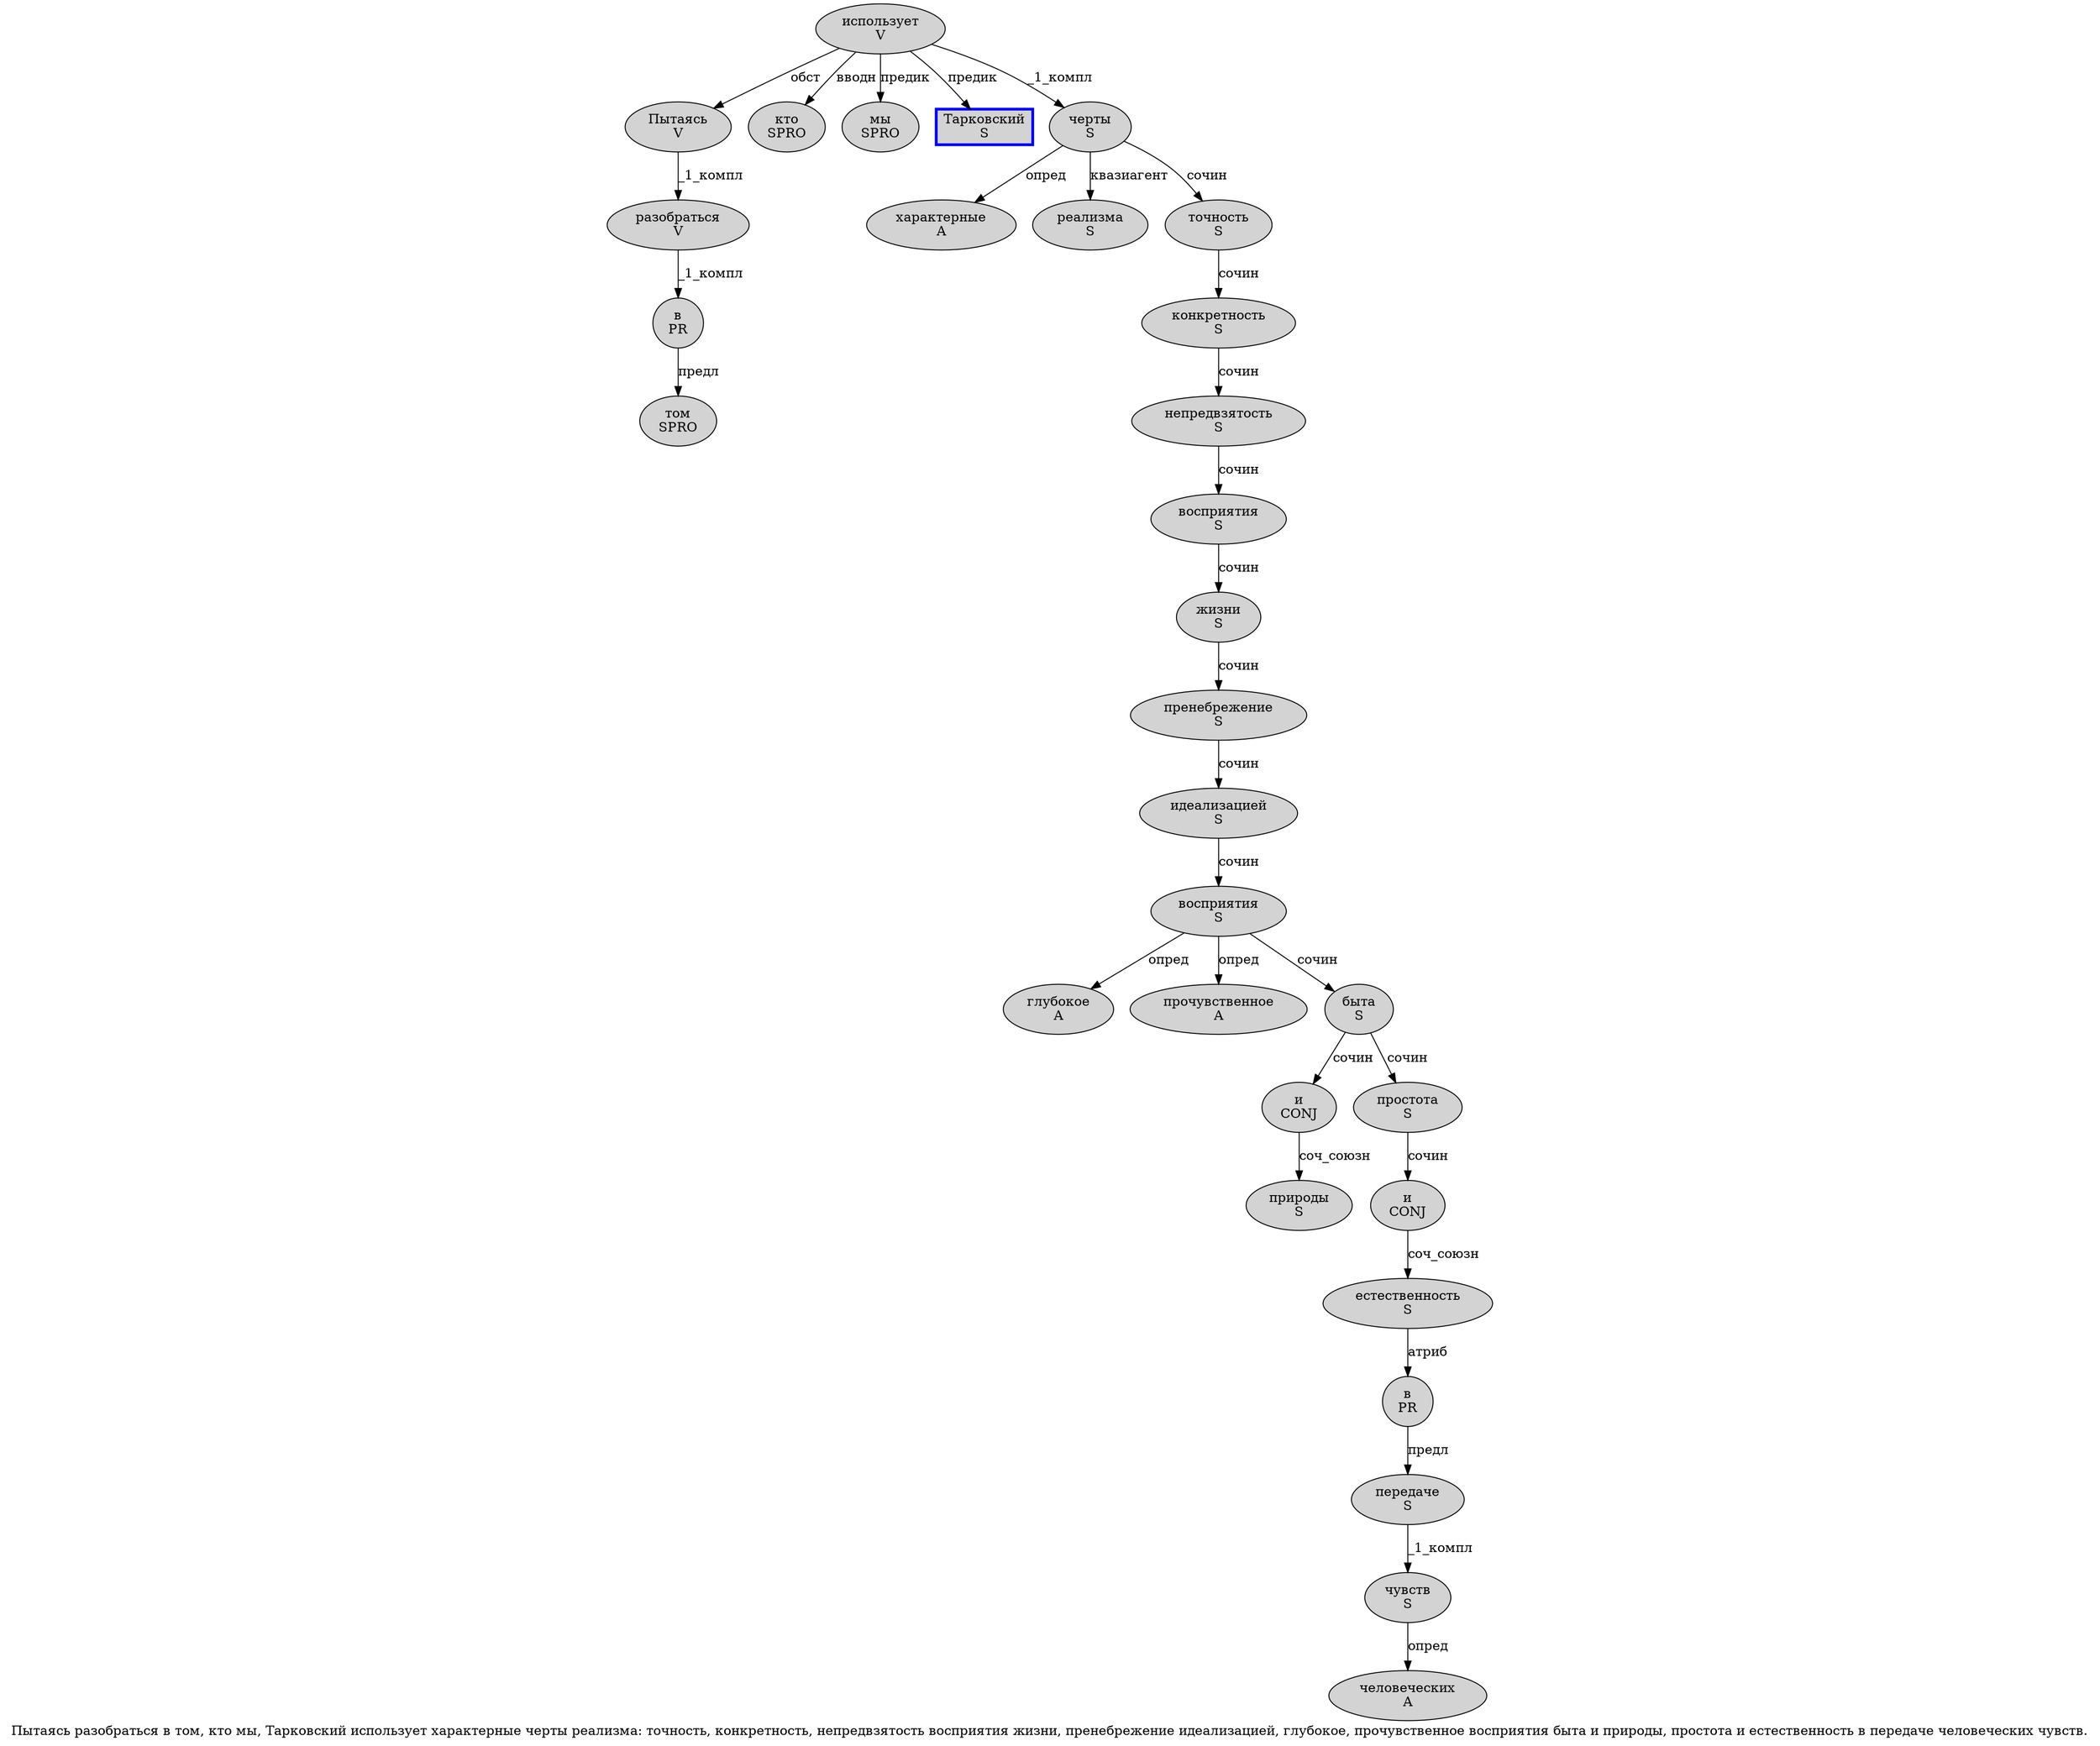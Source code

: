 digraph SENTENCE_2086 {
	graph [label="Пытаясь разобраться в том, кто мы, Тарковский использует характерные черты реализма: точность, конкретность, непредвзятость восприятия жизни, пренебрежение идеализацией, глубокое, прочувственное восприятия быта и природы, простота и естественность в передаче человеческих чувств."]
	node [style=filled]
		0 [label="Пытаясь
V" color="" fillcolor=lightgray penwidth=1 shape=ellipse]
		1 [label="разобраться
V" color="" fillcolor=lightgray penwidth=1 shape=ellipse]
		2 [label="в
PR" color="" fillcolor=lightgray penwidth=1 shape=ellipse]
		3 [label="том
SPRO" color="" fillcolor=lightgray penwidth=1 shape=ellipse]
		5 [label="кто
SPRO" color="" fillcolor=lightgray penwidth=1 shape=ellipse]
		6 [label="мы
SPRO" color="" fillcolor=lightgray penwidth=1 shape=ellipse]
		8 [label="Тарковский
S" color=blue fillcolor=lightgray penwidth=3 shape=box]
		9 [label="использует
V" color="" fillcolor=lightgray penwidth=1 shape=ellipse]
		10 [label="характерные
A" color="" fillcolor=lightgray penwidth=1 shape=ellipse]
		11 [label="черты
S" color="" fillcolor=lightgray penwidth=1 shape=ellipse]
		12 [label="реализма
S" color="" fillcolor=lightgray penwidth=1 shape=ellipse]
		14 [label="точность
S" color="" fillcolor=lightgray penwidth=1 shape=ellipse]
		16 [label="конкретность
S" color="" fillcolor=lightgray penwidth=1 shape=ellipse]
		18 [label="непредвзятость
S" color="" fillcolor=lightgray penwidth=1 shape=ellipse]
		19 [label="восприятия
S" color="" fillcolor=lightgray penwidth=1 shape=ellipse]
		20 [label="жизни
S" color="" fillcolor=lightgray penwidth=1 shape=ellipse]
		22 [label="пренебрежение
S" color="" fillcolor=lightgray penwidth=1 shape=ellipse]
		23 [label="идеализацией
S" color="" fillcolor=lightgray penwidth=1 shape=ellipse]
		25 [label="глубокое
A" color="" fillcolor=lightgray penwidth=1 shape=ellipse]
		27 [label="прочувственное
A" color="" fillcolor=lightgray penwidth=1 shape=ellipse]
		28 [label="восприятия
S" color="" fillcolor=lightgray penwidth=1 shape=ellipse]
		29 [label="быта
S" color="" fillcolor=lightgray penwidth=1 shape=ellipse]
		30 [label="и
CONJ" color="" fillcolor=lightgray penwidth=1 shape=ellipse]
		31 [label="природы
S" color="" fillcolor=lightgray penwidth=1 shape=ellipse]
		33 [label="простота
S" color="" fillcolor=lightgray penwidth=1 shape=ellipse]
		34 [label="и
CONJ" color="" fillcolor=lightgray penwidth=1 shape=ellipse]
		35 [label="естественность
S" color="" fillcolor=lightgray penwidth=1 shape=ellipse]
		36 [label="в
PR" color="" fillcolor=lightgray penwidth=1 shape=ellipse]
		37 [label="передаче
S" color="" fillcolor=lightgray penwidth=1 shape=ellipse]
		38 [label="человеческих
A" color="" fillcolor=lightgray penwidth=1 shape=ellipse]
		39 [label="чувств
S" color="" fillcolor=lightgray penwidth=1 shape=ellipse]
			29 -> 30 [label="сочин"]
			29 -> 33 [label="сочин"]
			1 -> 2 [label="_1_компл"]
			30 -> 31 [label="соч_союзн"]
			20 -> 22 [label="сочин"]
			37 -> 39 [label="_1_компл"]
			33 -> 34 [label="сочин"]
			11 -> 10 [label="опред"]
			11 -> 12 [label="квазиагент"]
			11 -> 14 [label="сочин"]
			19 -> 20 [label="сочин"]
			35 -> 36 [label="атриб"]
			18 -> 19 [label="сочин"]
			9 -> 0 [label="обст"]
			9 -> 5 [label="вводн"]
			9 -> 6 [label="предик"]
			9 -> 8 [label="предик"]
			9 -> 11 [label="_1_компл"]
			39 -> 38 [label="опред"]
			16 -> 18 [label="сочин"]
			22 -> 23 [label="сочин"]
			36 -> 37 [label="предл"]
			0 -> 1 [label="_1_компл"]
			28 -> 25 [label="опред"]
			28 -> 27 [label="опред"]
			28 -> 29 [label="сочин"]
			34 -> 35 [label="соч_союзн"]
			14 -> 16 [label="сочин"]
			2 -> 3 [label="предл"]
			23 -> 28 [label="сочин"]
}